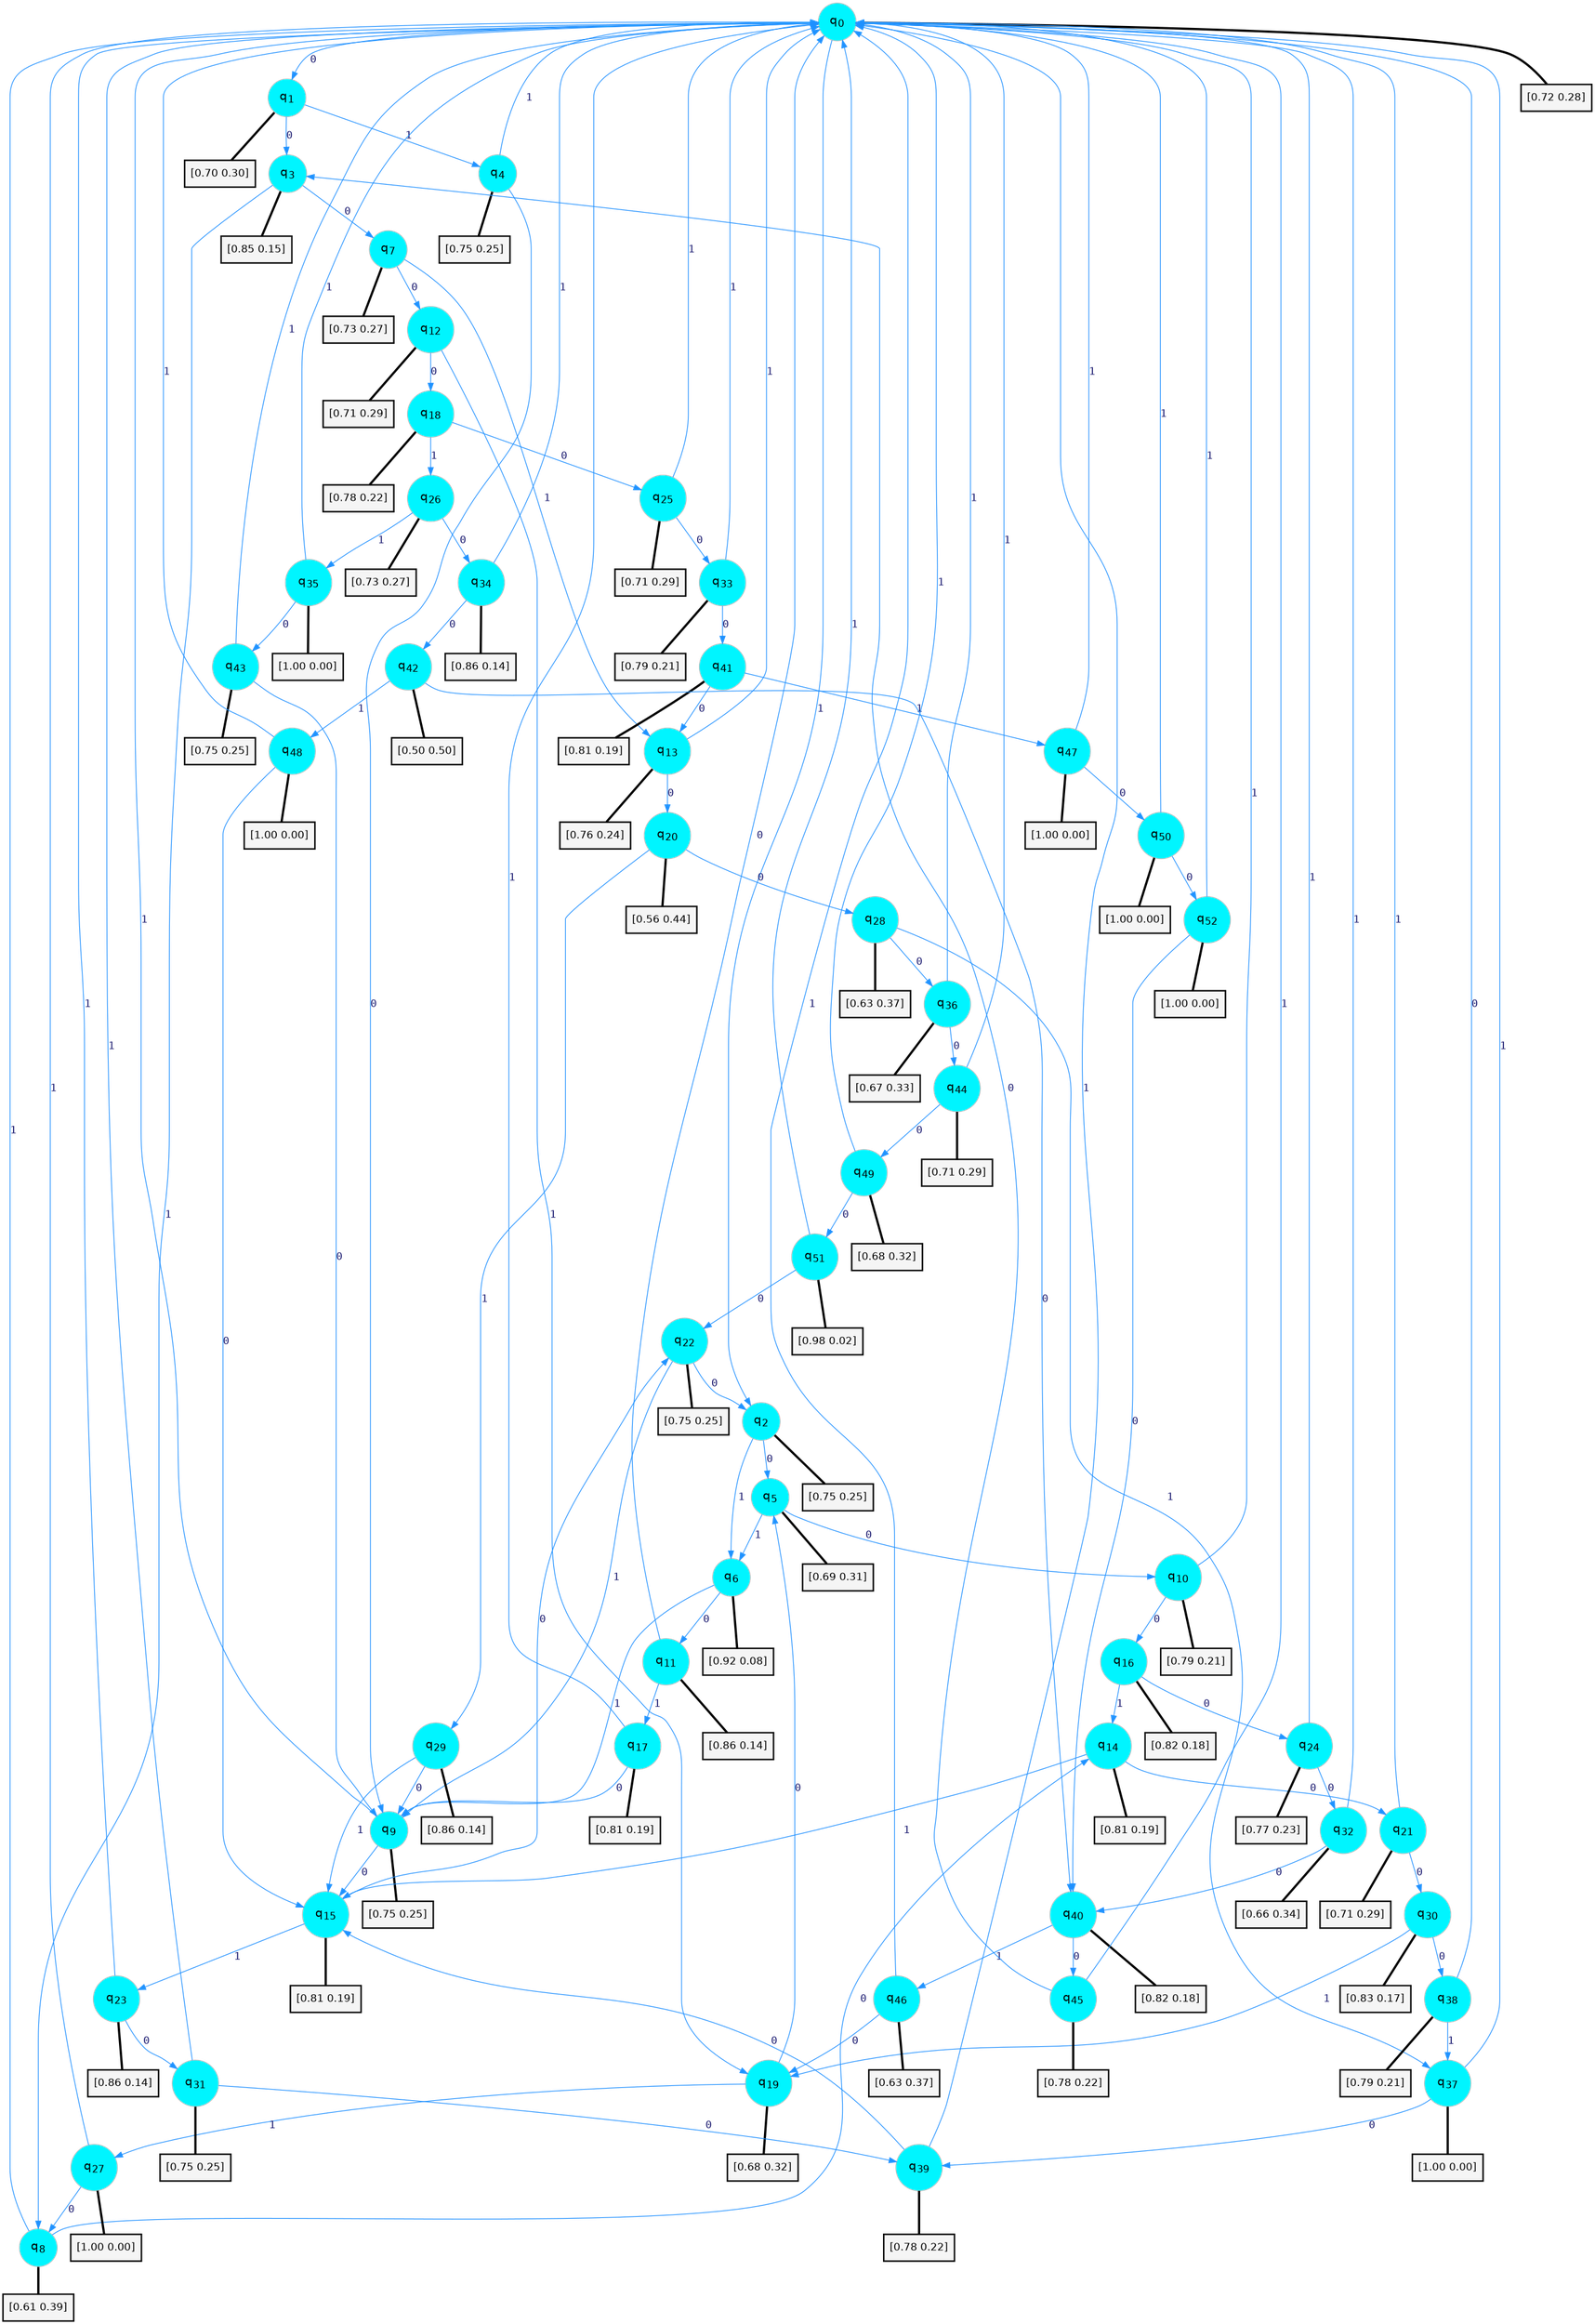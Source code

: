 digraph G {
graph [
bgcolor=transparent, dpi=300, rankdir=TD, size="40,25"];
node [
color=gray, fillcolor=turquoise1, fontcolor=black, fontname=Helvetica, fontsize=16, fontweight=bold, shape=circle, style=filled];
edge [
arrowsize=1, color=dodgerblue1, fontcolor=midnightblue, fontname=courier, fontweight=bold, penwidth=1, style=solid, weight=20];
0[label=<q<SUB>0</SUB>>];
1[label=<q<SUB>1</SUB>>];
2[label=<q<SUB>2</SUB>>];
3[label=<q<SUB>3</SUB>>];
4[label=<q<SUB>4</SUB>>];
5[label=<q<SUB>5</SUB>>];
6[label=<q<SUB>6</SUB>>];
7[label=<q<SUB>7</SUB>>];
8[label=<q<SUB>8</SUB>>];
9[label=<q<SUB>9</SUB>>];
10[label=<q<SUB>10</SUB>>];
11[label=<q<SUB>11</SUB>>];
12[label=<q<SUB>12</SUB>>];
13[label=<q<SUB>13</SUB>>];
14[label=<q<SUB>14</SUB>>];
15[label=<q<SUB>15</SUB>>];
16[label=<q<SUB>16</SUB>>];
17[label=<q<SUB>17</SUB>>];
18[label=<q<SUB>18</SUB>>];
19[label=<q<SUB>19</SUB>>];
20[label=<q<SUB>20</SUB>>];
21[label=<q<SUB>21</SUB>>];
22[label=<q<SUB>22</SUB>>];
23[label=<q<SUB>23</SUB>>];
24[label=<q<SUB>24</SUB>>];
25[label=<q<SUB>25</SUB>>];
26[label=<q<SUB>26</SUB>>];
27[label=<q<SUB>27</SUB>>];
28[label=<q<SUB>28</SUB>>];
29[label=<q<SUB>29</SUB>>];
30[label=<q<SUB>30</SUB>>];
31[label=<q<SUB>31</SUB>>];
32[label=<q<SUB>32</SUB>>];
33[label=<q<SUB>33</SUB>>];
34[label=<q<SUB>34</SUB>>];
35[label=<q<SUB>35</SUB>>];
36[label=<q<SUB>36</SUB>>];
37[label=<q<SUB>37</SUB>>];
38[label=<q<SUB>38</SUB>>];
39[label=<q<SUB>39</SUB>>];
40[label=<q<SUB>40</SUB>>];
41[label=<q<SUB>41</SUB>>];
42[label=<q<SUB>42</SUB>>];
43[label=<q<SUB>43</SUB>>];
44[label=<q<SUB>44</SUB>>];
45[label=<q<SUB>45</SUB>>];
46[label=<q<SUB>46</SUB>>];
47[label=<q<SUB>47</SUB>>];
48[label=<q<SUB>48</SUB>>];
49[label=<q<SUB>49</SUB>>];
50[label=<q<SUB>50</SUB>>];
51[label=<q<SUB>51</SUB>>];
52[label=<q<SUB>52</SUB>>];
53[label="[0.72 0.28]", shape=box,fontcolor=black, fontname=Helvetica, fontsize=14, penwidth=2, fillcolor=whitesmoke,color=black];
54[label="[0.70 0.30]", shape=box,fontcolor=black, fontname=Helvetica, fontsize=14, penwidth=2, fillcolor=whitesmoke,color=black];
55[label="[0.75 0.25]", shape=box,fontcolor=black, fontname=Helvetica, fontsize=14, penwidth=2, fillcolor=whitesmoke,color=black];
56[label="[0.85 0.15]", shape=box,fontcolor=black, fontname=Helvetica, fontsize=14, penwidth=2, fillcolor=whitesmoke,color=black];
57[label="[0.75 0.25]", shape=box,fontcolor=black, fontname=Helvetica, fontsize=14, penwidth=2, fillcolor=whitesmoke,color=black];
58[label="[0.69 0.31]", shape=box,fontcolor=black, fontname=Helvetica, fontsize=14, penwidth=2, fillcolor=whitesmoke,color=black];
59[label="[0.92 0.08]", shape=box,fontcolor=black, fontname=Helvetica, fontsize=14, penwidth=2, fillcolor=whitesmoke,color=black];
60[label="[0.73 0.27]", shape=box,fontcolor=black, fontname=Helvetica, fontsize=14, penwidth=2, fillcolor=whitesmoke,color=black];
61[label="[0.61 0.39]", shape=box,fontcolor=black, fontname=Helvetica, fontsize=14, penwidth=2, fillcolor=whitesmoke,color=black];
62[label="[0.75 0.25]", shape=box,fontcolor=black, fontname=Helvetica, fontsize=14, penwidth=2, fillcolor=whitesmoke,color=black];
63[label="[0.79 0.21]", shape=box,fontcolor=black, fontname=Helvetica, fontsize=14, penwidth=2, fillcolor=whitesmoke,color=black];
64[label="[0.86 0.14]", shape=box,fontcolor=black, fontname=Helvetica, fontsize=14, penwidth=2, fillcolor=whitesmoke,color=black];
65[label="[0.71 0.29]", shape=box,fontcolor=black, fontname=Helvetica, fontsize=14, penwidth=2, fillcolor=whitesmoke,color=black];
66[label="[0.76 0.24]", shape=box,fontcolor=black, fontname=Helvetica, fontsize=14, penwidth=2, fillcolor=whitesmoke,color=black];
67[label="[0.81 0.19]", shape=box,fontcolor=black, fontname=Helvetica, fontsize=14, penwidth=2, fillcolor=whitesmoke,color=black];
68[label="[0.81 0.19]", shape=box,fontcolor=black, fontname=Helvetica, fontsize=14, penwidth=2, fillcolor=whitesmoke,color=black];
69[label="[0.82 0.18]", shape=box,fontcolor=black, fontname=Helvetica, fontsize=14, penwidth=2, fillcolor=whitesmoke,color=black];
70[label="[0.81 0.19]", shape=box,fontcolor=black, fontname=Helvetica, fontsize=14, penwidth=2, fillcolor=whitesmoke,color=black];
71[label="[0.78 0.22]", shape=box,fontcolor=black, fontname=Helvetica, fontsize=14, penwidth=2, fillcolor=whitesmoke,color=black];
72[label="[0.68 0.32]", shape=box,fontcolor=black, fontname=Helvetica, fontsize=14, penwidth=2, fillcolor=whitesmoke,color=black];
73[label="[0.56 0.44]", shape=box,fontcolor=black, fontname=Helvetica, fontsize=14, penwidth=2, fillcolor=whitesmoke,color=black];
74[label="[0.71 0.29]", shape=box,fontcolor=black, fontname=Helvetica, fontsize=14, penwidth=2, fillcolor=whitesmoke,color=black];
75[label="[0.75 0.25]", shape=box,fontcolor=black, fontname=Helvetica, fontsize=14, penwidth=2, fillcolor=whitesmoke,color=black];
76[label="[0.86 0.14]", shape=box,fontcolor=black, fontname=Helvetica, fontsize=14, penwidth=2, fillcolor=whitesmoke,color=black];
77[label="[0.77 0.23]", shape=box,fontcolor=black, fontname=Helvetica, fontsize=14, penwidth=2, fillcolor=whitesmoke,color=black];
78[label="[0.71 0.29]", shape=box,fontcolor=black, fontname=Helvetica, fontsize=14, penwidth=2, fillcolor=whitesmoke,color=black];
79[label="[0.73 0.27]", shape=box,fontcolor=black, fontname=Helvetica, fontsize=14, penwidth=2, fillcolor=whitesmoke,color=black];
80[label="[1.00 0.00]", shape=box,fontcolor=black, fontname=Helvetica, fontsize=14, penwidth=2, fillcolor=whitesmoke,color=black];
81[label="[0.63 0.37]", shape=box,fontcolor=black, fontname=Helvetica, fontsize=14, penwidth=2, fillcolor=whitesmoke,color=black];
82[label="[0.86 0.14]", shape=box,fontcolor=black, fontname=Helvetica, fontsize=14, penwidth=2, fillcolor=whitesmoke,color=black];
83[label="[0.83 0.17]", shape=box,fontcolor=black, fontname=Helvetica, fontsize=14, penwidth=2, fillcolor=whitesmoke,color=black];
84[label="[0.75 0.25]", shape=box,fontcolor=black, fontname=Helvetica, fontsize=14, penwidth=2, fillcolor=whitesmoke,color=black];
85[label="[0.66 0.34]", shape=box,fontcolor=black, fontname=Helvetica, fontsize=14, penwidth=2, fillcolor=whitesmoke,color=black];
86[label="[0.79 0.21]", shape=box,fontcolor=black, fontname=Helvetica, fontsize=14, penwidth=2, fillcolor=whitesmoke,color=black];
87[label="[0.86 0.14]", shape=box,fontcolor=black, fontname=Helvetica, fontsize=14, penwidth=2, fillcolor=whitesmoke,color=black];
88[label="[1.00 0.00]", shape=box,fontcolor=black, fontname=Helvetica, fontsize=14, penwidth=2, fillcolor=whitesmoke,color=black];
89[label="[0.67 0.33]", shape=box,fontcolor=black, fontname=Helvetica, fontsize=14, penwidth=2, fillcolor=whitesmoke,color=black];
90[label="[1.00 0.00]", shape=box,fontcolor=black, fontname=Helvetica, fontsize=14, penwidth=2, fillcolor=whitesmoke,color=black];
91[label="[0.79 0.21]", shape=box,fontcolor=black, fontname=Helvetica, fontsize=14, penwidth=2, fillcolor=whitesmoke,color=black];
92[label="[0.78 0.22]", shape=box,fontcolor=black, fontname=Helvetica, fontsize=14, penwidth=2, fillcolor=whitesmoke,color=black];
93[label="[0.82 0.18]", shape=box,fontcolor=black, fontname=Helvetica, fontsize=14, penwidth=2, fillcolor=whitesmoke,color=black];
94[label="[0.81 0.19]", shape=box,fontcolor=black, fontname=Helvetica, fontsize=14, penwidth=2, fillcolor=whitesmoke,color=black];
95[label="[0.50 0.50]", shape=box,fontcolor=black, fontname=Helvetica, fontsize=14, penwidth=2, fillcolor=whitesmoke,color=black];
96[label="[0.75 0.25]", shape=box,fontcolor=black, fontname=Helvetica, fontsize=14, penwidth=2, fillcolor=whitesmoke,color=black];
97[label="[0.71 0.29]", shape=box,fontcolor=black, fontname=Helvetica, fontsize=14, penwidth=2, fillcolor=whitesmoke,color=black];
98[label="[0.78 0.22]", shape=box,fontcolor=black, fontname=Helvetica, fontsize=14, penwidth=2, fillcolor=whitesmoke,color=black];
99[label="[0.63 0.37]", shape=box,fontcolor=black, fontname=Helvetica, fontsize=14, penwidth=2, fillcolor=whitesmoke,color=black];
100[label="[1.00 0.00]", shape=box,fontcolor=black, fontname=Helvetica, fontsize=14, penwidth=2, fillcolor=whitesmoke,color=black];
101[label="[1.00 0.00]", shape=box,fontcolor=black, fontname=Helvetica, fontsize=14, penwidth=2, fillcolor=whitesmoke,color=black];
102[label="[0.68 0.32]", shape=box,fontcolor=black, fontname=Helvetica, fontsize=14, penwidth=2, fillcolor=whitesmoke,color=black];
103[label="[1.00 0.00]", shape=box,fontcolor=black, fontname=Helvetica, fontsize=14, penwidth=2, fillcolor=whitesmoke,color=black];
104[label="[0.98 0.02]", shape=box,fontcolor=black, fontname=Helvetica, fontsize=14, penwidth=2, fillcolor=whitesmoke,color=black];
105[label="[1.00 0.00]", shape=box,fontcolor=black, fontname=Helvetica, fontsize=14, penwidth=2, fillcolor=whitesmoke,color=black];
0->1 [label=0];
0->2 [label=1];
0->53 [arrowhead=none, penwidth=3,color=black];
1->3 [label=0];
1->4 [label=1];
1->54 [arrowhead=none, penwidth=3,color=black];
2->5 [label=0];
2->6 [label=1];
2->55 [arrowhead=none, penwidth=3,color=black];
3->7 [label=0];
3->8 [label=1];
3->56 [arrowhead=none, penwidth=3,color=black];
4->9 [label=0];
4->0 [label=1];
4->57 [arrowhead=none, penwidth=3,color=black];
5->10 [label=0];
5->6 [label=1];
5->58 [arrowhead=none, penwidth=3,color=black];
6->11 [label=0];
6->9 [label=1];
6->59 [arrowhead=none, penwidth=3,color=black];
7->12 [label=0];
7->13 [label=1];
7->60 [arrowhead=none, penwidth=3,color=black];
8->14 [label=0];
8->0 [label=1];
8->61 [arrowhead=none, penwidth=3,color=black];
9->15 [label=0];
9->0 [label=1];
9->62 [arrowhead=none, penwidth=3,color=black];
10->16 [label=0];
10->0 [label=1];
10->63 [arrowhead=none, penwidth=3,color=black];
11->0 [label=0];
11->17 [label=1];
11->64 [arrowhead=none, penwidth=3,color=black];
12->18 [label=0];
12->19 [label=1];
12->65 [arrowhead=none, penwidth=3,color=black];
13->20 [label=0];
13->0 [label=1];
13->66 [arrowhead=none, penwidth=3,color=black];
14->21 [label=0];
14->15 [label=1];
14->67 [arrowhead=none, penwidth=3,color=black];
15->22 [label=0];
15->23 [label=1];
15->68 [arrowhead=none, penwidth=3,color=black];
16->24 [label=0];
16->14 [label=1];
16->69 [arrowhead=none, penwidth=3,color=black];
17->9 [label=0];
17->0 [label=1];
17->70 [arrowhead=none, penwidth=3,color=black];
18->25 [label=0];
18->26 [label=1];
18->71 [arrowhead=none, penwidth=3,color=black];
19->5 [label=0];
19->27 [label=1];
19->72 [arrowhead=none, penwidth=3,color=black];
20->28 [label=0];
20->29 [label=1];
20->73 [arrowhead=none, penwidth=3,color=black];
21->30 [label=0];
21->0 [label=1];
21->74 [arrowhead=none, penwidth=3,color=black];
22->2 [label=0];
22->9 [label=1];
22->75 [arrowhead=none, penwidth=3,color=black];
23->31 [label=0];
23->0 [label=1];
23->76 [arrowhead=none, penwidth=3,color=black];
24->32 [label=0];
24->0 [label=1];
24->77 [arrowhead=none, penwidth=3,color=black];
25->33 [label=0];
25->0 [label=1];
25->78 [arrowhead=none, penwidth=3,color=black];
26->34 [label=0];
26->35 [label=1];
26->79 [arrowhead=none, penwidth=3,color=black];
27->8 [label=0];
27->0 [label=1];
27->80 [arrowhead=none, penwidth=3,color=black];
28->36 [label=0];
28->37 [label=1];
28->81 [arrowhead=none, penwidth=3,color=black];
29->9 [label=0];
29->15 [label=1];
29->82 [arrowhead=none, penwidth=3,color=black];
30->38 [label=0];
30->19 [label=1];
30->83 [arrowhead=none, penwidth=3,color=black];
31->39 [label=0];
31->0 [label=1];
31->84 [arrowhead=none, penwidth=3,color=black];
32->40 [label=0];
32->0 [label=1];
32->85 [arrowhead=none, penwidth=3,color=black];
33->41 [label=0];
33->0 [label=1];
33->86 [arrowhead=none, penwidth=3,color=black];
34->42 [label=0];
34->0 [label=1];
34->87 [arrowhead=none, penwidth=3,color=black];
35->43 [label=0];
35->0 [label=1];
35->88 [arrowhead=none, penwidth=3,color=black];
36->44 [label=0];
36->0 [label=1];
36->89 [arrowhead=none, penwidth=3,color=black];
37->39 [label=0];
37->0 [label=1];
37->90 [arrowhead=none, penwidth=3,color=black];
38->0 [label=0];
38->37 [label=1];
38->91 [arrowhead=none, penwidth=3,color=black];
39->15 [label=0];
39->0 [label=1];
39->92 [arrowhead=none, penwidth=3,color=black];
40->45 [label=0];
40->46 [label=1];
40->93 [arrowhead=none, penwidth=3,color=black];
41->13 [label=0];
41->47 [label=1];
41->94 [arrowhead=none, penwidth=3,color=black];
42->40 [label=0];
42->48 [label=1];
42->95 [arrowhead=none, penwidth=3,color=black];
43->9 [label=0];
43->0 [label=1];
43->96 [arrowhead=none, penwidth=3,color=black];
44->49 [label=0];
44->0 [label=1];
44->97 [arrowhead=none, penwidth=3,color=black];
45->3 [label=0];
45->0 [label=1];
45->98 [arrowhead=none, penwidth=3,color=black];
46->19 [label=0];
46->0 [label=1];
46->99 [arrowhead=none, penwidth=3,color=black];
47->50 [label=0];
47->0 [label=1];
47->100 [arrowhead=none, penwidth=3,color=black];
48->15 [label=0];
48->0 [label=1];
48->101 [arrowhead=none, penwidth=3,color=black];
49->51 [label=0];
49->0 [label=1];
49->102 [arrowhead=none, penwidth=3,color=black];
50->52 [label=0];
50->0 [label=1];
50->103 [arrowhead=none, penwidth=3,color=black];
51->22 [label=0];
51->0 [label=1];
51->104 [arrowhead=none, penwidth=3,color=black];
52->40 [label=0];
52->0 [label=1];
52->105 [arrowhead=none, penwidth=3,color=black];
}
